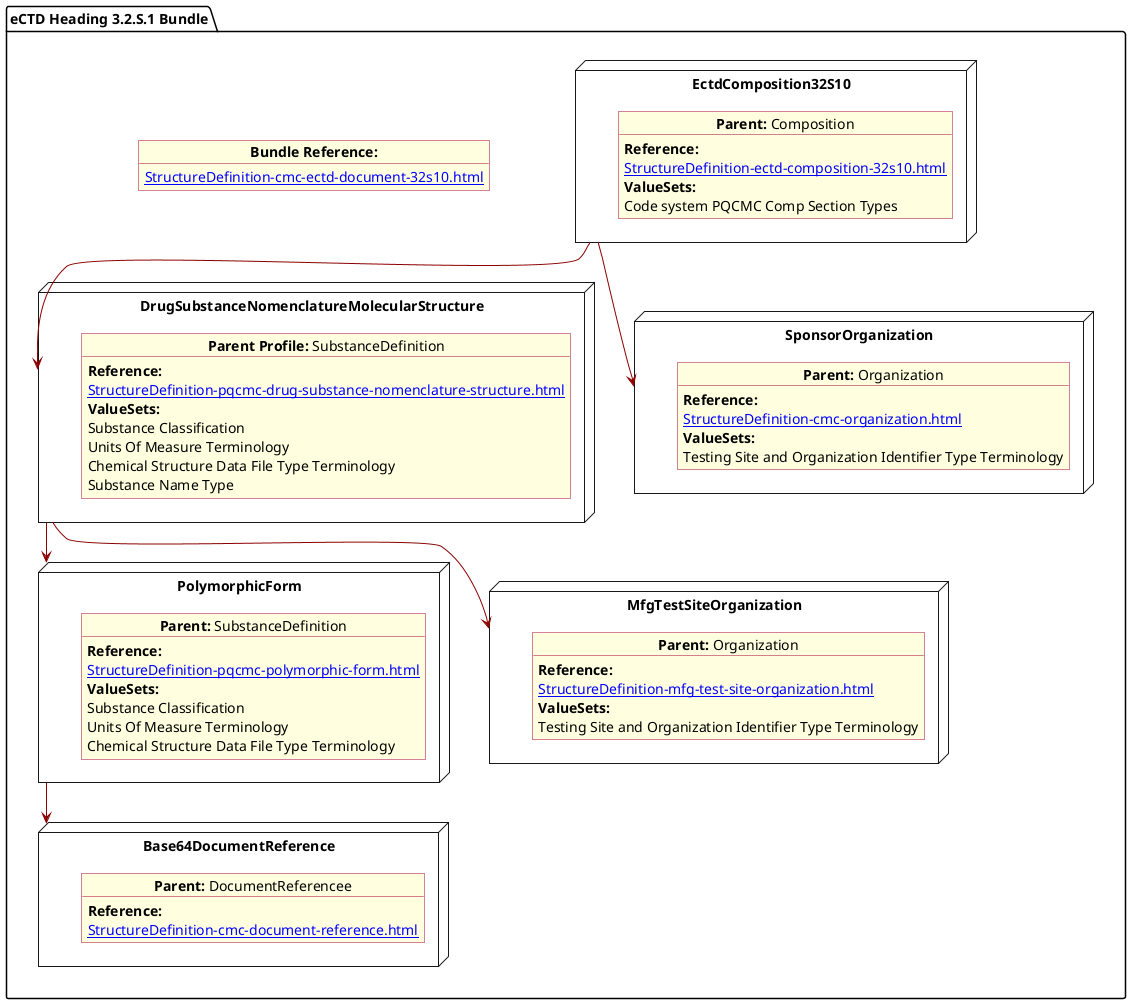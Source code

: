 @startuml SubstanceGeneral
allowmixing
'Mixed model of use case and object
skinparam svgDimensionStyle false
skinparam ObjectBackgroundColor LightYellow
skinparam ObjectBorderColor #A80036
skinparam activityDiamondBorderColor #A80036
skinparam activityDiamondBackgroundColor lawnGreen
skinparam ClassBorderThickness 4

package "eCTD Heading 3.2.S.1 Bundle" as NODES {
  object "**Bundle Reference:**" as objbun {
    [[StructureDefinition-cmc-ectd-document-32s10.html]]
  }

  node "DrugSubstanceNomenclatureMolecularStructure" as NN {

    object "**Parent Profile:** SubstanceDefinition" as obj3 {
      **Reference:**
      [[StructureDefinition-pqcmc-drug-substance-nomenclature-structure.html]]
      **ValueSets:**
      Substance Classification
      Units Of Measure Terminology
      Chemical Structure Data File Type Terminology
      Substance Name Type
    }
  }

  node "Base64DocumentReference" as NB64 {

    object "**Parent:** DocumentReferencee"  as obj64 {
      **Reference:**
      [[StructureDefinition-cmc-document-reference.html]]
    }
  }
  node "EctdComposition32S10" as N1 {

    object "**Parent:** Composition" as obj1 {
      **Reference:**
      [[StructureDefinition-ectd-composition-32s10.html]]
      **ValueSets:**
      Code system PQCMC Comp Section Types
    }

  }
  node "PolymorphicForm" as N2 {

    object "**Parent:** SubstanceDefinition" as obj2 {
      **Reference:**
      [[StructureDefinition-pqcmc-polymorphic-form.html]]
      **ValueSets:**
      Substance Classification
      Units Of Measure Terminology
      Chemical Structure Data File Type Terminology
    }
  }
  node "SponsorOrganization" as NSO {

    object "**Parent:** Organization" as objAu {
      **Reference:**
      [[StructureDefinition-cmc-organization.html]]
      **ValueSets:**   
      Testing Site and Organization Identifier Type Terminology
    }
  }

  node "MfgTestSiteOrganization" as N21mfg {

    object "**Parent:** Organization" as objTS  {
      **Reference:**
      [[StructureDefinition-mfg-test-site-organization.html]]
      **ValueSets:**
      Testing Site and Organization Identifier Type Terminology
    }
  }

  N1 -[#darkred]-> NN
  NN -[#darkred]-> N2
  N2 -[#darkred]-> NB64
  N1 -[#darkred]-> NSO
  NN -[#darkred]-> N21mfg
}
@enduml